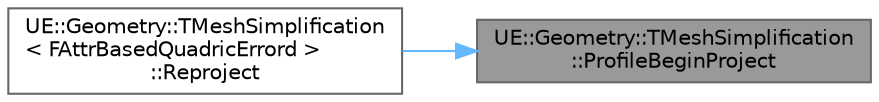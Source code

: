 digraph "UE::Geometry::TMeshSimplification::ProfileBeginProject"
{
 // INTERACTIVE_SVG=YES
 // LATEX_PDF_SIZE
  bgcolor="transparent";
  edge [fontname=Helvetica,fontsize=10,labelfontname=Helvetica,labelfontsize=10];
  node [fontname=Helvetica,fontsize=10,shape=box,height=0.2,width=0.4];
  rankdir="RL";
  Node1 [id="Node000001",label="UE::Geometry::TMeshSimplification\l::ProfileBeginProject",height=0.2,width=0.4,color="gray40", fillcolor="grey60", style="filled", fontcolor="black",tooltip=" "];
  Node1 -> Node2 [id="edge1_Node000001_Node000002",dir="back",color="steelblue1",style="solid",tooltip=" "];
  Node2 [id="Node000002",label="UE::Geometry::TMeshSimplification\l\< FAttrBasedQuadricErrord \>\l::Reproject",height=0.2,width=0.4,color="grey40", fillcolor="white", style="filled",URL="$dc/d7d/classUE_1_1Geometry_1_1TMeshSimplification.html#a8d07ef14608c38a4b5274da6e1fe1aa6",tooltip=" "];
}
